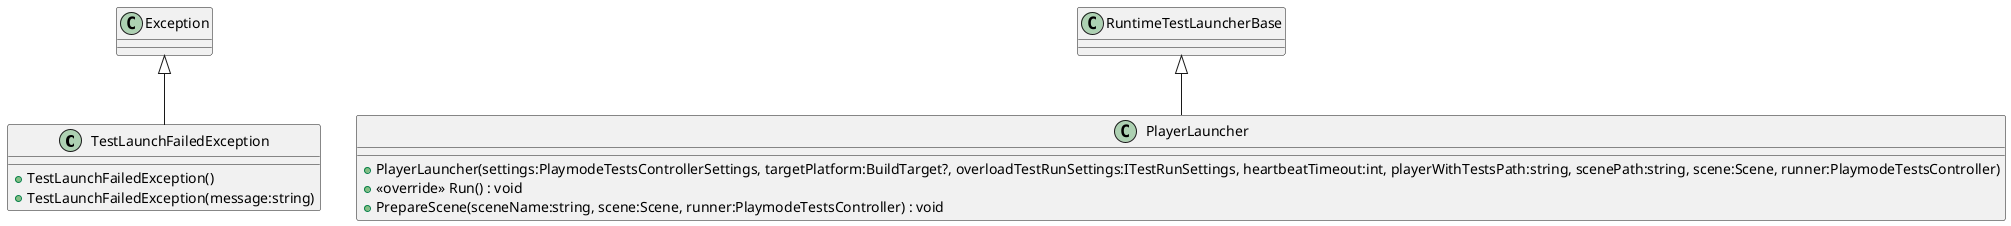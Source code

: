 @startuml
class TestLaunchFailedException {
    + TestLaunchFailedException()
    + TestLaunchFailedException(message:string)
}
class PlayerLauncher {
    + PlayerLauncher(settings:PlaymodeTestsControllerSettings, targetPlatform:BuildTarget?, overloadTestRunSettings:ITestRunSettings, heartbeatTimeout:int, playerWithTestsPath:string, scenePath:string, scene:Scene, runner:PlaymodeTestsController)
    + <<override>> Run() : void
    + PrepareScene(sceneName:string, scene:Scene, runner:PlaymodeTestsController) : void
}
Exception <|-- TestLaunchFailedException
RuntimeTestLauncherBase <|-- PlayerLauncher
@enduml
